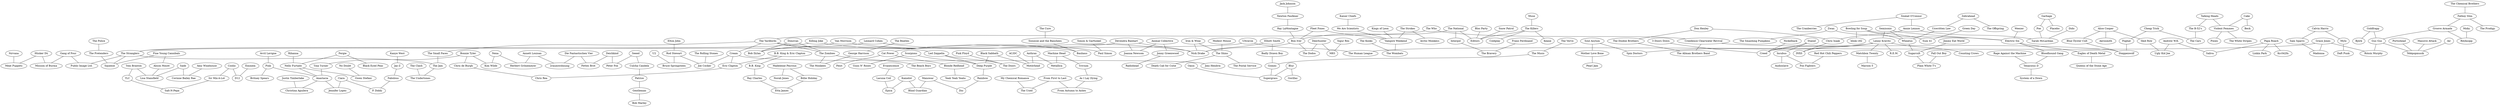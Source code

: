 strict graph layer0 {
	graph [name=layer0];
	node [label="\N"];
	1535	[label=Nirvana,
		level=1,
		weight=1686815.0];
	1381	[label="Meat Puppets",
		weight=142097.0];
	1535 -- 1381	[level=1,
		weight=90.0];
	596	[label="Devendra Banhart",
		weight=444185.0];
	419	[label="Cat Power",
		weight=764373.0];
	596 -- 419	[level=1,
		weight=90.0];
	1079	[label="Joanna Newsom",
		weight=368213.0];
	596 -- 1079	[level=1,
		weight=90.0];
	1523	[label="Nick Drake",
		weight=657487.0];
	596 -- 1523	[level=1,
		weight=90.0];
	2292	[label="The Who",
		level=1,
		weight=1115061.0];
	2296	[label="The Yardbirds",
		weight=344095.0];
	2292 -- 2296	[level=1,
		weight=90.0];
	508	[label="Creedence Clearwater Revival",
		weight=809196.0];
	2292 -- 508	[level=1,
		weight=90.0];
	1315	[label="Machine Head",
		weight=314244.0];
	2363	[label=Trivium,
		weight=315553.0];
	1315 -- 2363	[level=1,
		weight=90.0];
	1396	[label=Metallica,
		level=1,
		weight=1334527.0];
	1315 -- 1396	[level=1,
		weight=90.0];
	1319	[label="Madeleine Peyroux",
		weight=331118.0];
	1541	[label="Norah Jones",
		level=1,
		weight=904642.0];
	1319 -- 1541	[level=1,
		weight=90.0];
	263	[label="Billie Holiday",
		weight=521970.0];
	1319 -- 263	[level=1,
		weight=90.0];
	1810	[label=Scorpions,
		weight=597146.0];
	575	[label="Deep Purple",
		weight=848986.0];
	1810 -- 575	[level=1,
		weight=90.0];
	916	[label="Guns N' Roses",
		level=1,
		weight=1276030.0];
	1810 -- 916	[level=1,
		weight=70.0];
	1188	[label="Killing Joke",
		weight=154855.0];
	2258	[label="The Stranglers",
		weight=307861.0];
	1188 -- 2258	[level=1,
		weight=90.0];
	216	[label=Bauhaus,
		weight=251617.0];
	1188 -- 216	[level=1,
		weight=90.0];
	294	[label="Blonde Redhead",
		weight=405217.0];
	419 -- 294	[level=1,
		weight=90.0];
	780	[label=Feist,
		level=1,
		weight=913399.0];
	419 -- 780	[level=1,
		weight=90.0];
	325	[label="Bonnie Tyler",
		weight=295469.0];
	453	[label="Chris de Burgh",
		weight=194755.0];
	325 -- 453	[level=1,
		weight=90.0];
	2328	[label="Tina Turner",
		weight=366221.0];
	325 -- 2328	[level=1,
		weight=90.0];
	1191	[label="Kim Wilde",
		weight=234301.0];
	325 -- 1191	[level=1,
		weight=90.0];
	2579	[label=Seeed,
		weight=205510.0];
	2555	[label="Culcha Candela",
		weight=109017.0];
	2579 -- 2555	[level=1,
		weight=90.0];
	2576	[label="Peter Fox",
		weight=100618.0];
	2579 -- 2576	[level=1,
		weight=90.0];
	2088	[label="The Chemical Brothers",
		level=1,
		weight=1033623.0];
	771	[label="Fatboy Slim",
		weight=864764.0];
	2088 -- 771	[level=1,
		weight=90.0];
	53	[label=Air,
		level=1,
		weight=1134369.0];
	2014	[label=Télépopmusik,
		weight=477590.0];
	53 -- 2014	[level=1,
		weight=90.0];
	2380	[label=Ultravox,
		weight=196742.0];
	2380 -- 2258	[level=1,
		weight=90.0];
	2160	[label="The Human League",
		weight=296795.0];
	2380 -- 2160	[level=1,
		weight=90.0];
	2341	[label="Toni Braxton",
		weight=289811.0];
	2330	[label=TLC,
		weight=333436.0];
	2341 -- 2330	[level=1,
		weight=90.0];
	1273	[label="Lisa Stansfield",
		weight=144714.0];
	2341 -- 1273	[level=1,
		weight=90.0];
	72	[label="Alice Cooper",
		weight=527380.0];
	1868	[label="Skid Row",
		weight=259791.0];
	72 -- 1868	[level=1,
		weight=90.0];
	41	[label=Aerosmith,
		level=1,
		weight=1167673.0];
	72 -- 41	[level=1,
		weight=90.0];
	301	[label="Blue Öyster Cult",
		weight=371161.0];
	72 -- 301	[level=1,
		weight=90.0];
	2378	[label="Ugly Kid Joe",
		weight=136945.0];
	1868 -- 2378	[level=1,
		weight=90.0];
	506	[label=Cream,
		weight=651068.0];
	2296 -- 506	[level=1,
		weight=90.0];
	1241	[label="Led Zeppelin",
		level=1,
		weight=1267330.0];
	2296 -- 1241	[level=1,
		weight=90.0];
	2245	[label="The Small Faces",
		weight=166836.0];
	2296 -- 2245	[level=1,
		weight=90.0];
	2299	[label="The Zombies",
		weight=313245.0];
	2296 -- 2299	[level=1,
		weight=90.0];
	130	[label="Annett Louisan",
		weight=100586.0];
	12	[label="2raumwohnung",
		weight=163349.0];
	130 -- 12	[level=1,
		weight=90.0];
	951	[label="Herbert Grönemeyer",
		weight=135891.0];
	130 -- 951	[level=1,
		weight=90.0];
	1591	[label="Papa Roach",
		weight=780535.0];
	1266	[label="Linkin Park",
		level=1,
		weight=1361417.0];
	1591 -- 1266	[level=1,
		weight=90.0];
	1201	[label="Ko\:042fn",
		level=1,
		weight=918247.0];
	1591 -- 1201	[level=1,
		weight=90.0];
	1780	[label=Saliva,
		weight=316243.0];
	1591 -- 1780	[level=1,
		weight=90.0];
	2435	[label=Weezer,
		level=1,
		weight=1317716.0];
	698	[label="Electric Six",
		weight=228070.0];
	2435 -- 698	[level=1,
		weight=90.0];
	115	[label="Andrew W.K.",
		weight=146995.0];
	115 -- 2378	[level=1,
		weight=90.0];
	115 -- 1780	[level=1,
		weight=90.0];
	435	[label="Cheap Trick",
		weight=276535.0];
	807	[label=Foghat,
		weight=139956.0];
	435 -- 807	[level=1,
		weight=90.0];
	2086	[label="The Cars",
		weight=338676.0];
	435 -- 2086	[level=1,
		weight=90.0];
	167	[label="As I Lay Dying",
		weight=276169.0];
	2363 -- 167	[level=1,
		weight=90.0];
	797	[label="Fleet Foxes",
		weight=368486.0];
	2393	[label="Vampire Weekend",
		weight=407130.0];
	797 -- 2393	[level=1,
		weight=90.0];
	320	[label="Bon Iver",
		weight=202669.0];
	797 -- 320	[level=1,
		weight=90.0];
	1071	[label="Jimi Hendrix",
		level=1,
		weight=1088057.0];
	506 -- 1071	[level=1,
		weight=90.0];
	739	[label="Eric Clapton",
		level=1,
		weight=989627.0];
	506 -- 739	[level=1,
		weight=90.0];
	1084	[label="Joe Cocker",
		weight=419628.0];
	506 -- 1084	[level=1,
		weight=90.0];
	1146	[label="Kaiser Chiefs",
		level=1,
		weight=1069671.0];
	2432	[label="We Are Scientists",
		weight=638660.0];
	1146 -- 2432	[level=1,
		weight=90.0];
	1151	[label="Kanye West",
		level=1,
		weight=1023445.0];
	1047	[label="Jay-Z",
		weight=638981.0];
	1151 -- 1047	[level=1,
		weight=90.0];
	2432 -- 2393	[level=1,
		weight=90.0];
	390	[label="Calvin Harris",
		weight=264959.0];
	1785	[label="Sam Sparro",
		weight=156086.0];
	390 -- 1785	[level=1,
		weight=90.0];
	1486	[label=Mylo,
		weight=420371.0];
	390 -- 1486	[level=1,
		weight=90.0];
	1322	[label=Madonna,
		level=1,
		weight=1223315.0];
	1785 -- 1322	[level=1,
		weight=90.0];
	1443	[label="Modest Mouse",
		level=1,
		weight=1082498.0];
	2242	[label="The Shins",
		level=1,
		weight=1074793.0];
	1443 -- 2242	[level=1,
		weight=90.0];
	455	[label="Chris Rea",
		weight=230694.0];
	453 -- 455	[level=1,
		weight=90.0];
	2492	[label=Zwan,
		weight=123351.0];
	2492 -- 698	[level=1,
		weight=90.0];
	2246	[label="The Smashing Pumpkins",
		level=1,
		weight=1310591.0];
	2492 -- 2246	[level=1,
		weight=90.0];
	788	[label="Fine Young Cannibals",
		weight=142913.0];
	79	[label="Alison Moyet",
		weight=115870.0];
	788 -- 79	[level=1,
		weight=90.0];
	1930	[label=Squeeze,
		weight=165265.0];
	788 -- 1930	[level=1,
		weight=90.0];
	2005	[label="Talking Heads",
		weight=626936.0];
	2416	[label="Violent Femmes",
		weight=391223.0];
	2005 -- 2416	[level=1,
		weight=90.0];
	2054	[label="The B-52's",
		weight=307010.0];
	2005 -- 2054	[level=1,
		weight=90.0];
	333	[label="Bowling for Soup",
		weight=332257.0];
	290	[label="blink-182",
		level=1,
		weight=1110300.0];
	333 -- 290	[level=1,
		weight=90.0];
	2441	[label=Wheatus,
		weight=222176.0];
	333 -- 2441	[level=1,
		weight=90.0];
	1981	[label="Sum 41",
		weight=781181.0];
	333 -- 1981	[level=1,
		weight=90.0];
	851	[label=Garbage,
		weight=824282.0];
	1648	[label=Placebo,
		level=1,
		weight=1310676.0];
	851 -- 1648	[level=1,
		weight=90.0];
	1653	[label=Poe,
		weight=170106.0];
	851 -- 1653	[level=1,
		weight=90.0];
	281	[label="Black Sabbath",
		weight=875812.0];
	281 -- 575	[level=1,
		weight=90.0];
	1458	[label=Motörhead,
		weight=536711.0];
	281 -- 1458	[level=1,
		weight=90.0];
	889	[label=Goldfrapp,
		level=1,
		weight=906439.0];
	273	[label=Björk,
		level=1,
		weight=1069174.0];
	889 -- 273	[level=1,
		weight=90.0];
	919	[label="Gus Gus",
		weight=250162.0];
	889 -- 919	[level=1,
		weight=90.0];
	2260	[label="The Strokes",
		level=1,
		weight=1231044.0];
	2260 -- 2393	[level=1,
		weight=90.0];
	152	[label="Arctic Monkeys",
		level=1,
		weight=1120718.0];
	2260 -- 152	[level=1,
		weight=90.0];
	1822	[label=Semisonic,
		weight=313910.0];
	1822 -- 698	[level=1,
		weight=90.0];
	1248	[label="Lenny Kravitz",
		weight=800370.0];
	1822 -- 1248	[level=1,
		weight=90.0];
	1822 -- 2441	[level=1,
		weight=90.0];
	1194	[label="Kings of Leon",
		level=1,
		weight=948535.0];
	1194 -- 2393	[level=1,
		weight=90.0];
	191	[label="Avril Lavigne",
		level=1,
		weight=1025037.0];
	1642	[label=Pink,
		weight=748518.0];
	191 -- 1642	[level=1,
		weight=90.0];
	2212	[label="The Police",
		level=1,
		weight=957227.0];
	2218	[label="The Pretenders",
		weight=369737.0];
	2212 -- 2218	[level=1,
		weight=90.0];
	297	[label="Bloodhound Gang",
		weight=707193.0];
	698 -- 297	[level=1,
		weight=90.0];
	674	[label="Eagles of Death Metal",
		weight=258955.0];
	698 -- 674	[level=1,
		weight=90.0];
	387	[label=Cake,
		weight=742723.0];
	387 -- 2416	[level=1,
		weight=90.0];
	227	[label=Beck,
		level=1,
		weight=1362673.0];
	387 -- 227	[level=1,
		weight=90.0];
	849	[label="Gang of Four",
		weight=276117.0];
	1671	[label="Public Image Ltd.",
		weight=165055.0];
	849 -- 1671	[level=1,
		weight=90.0];
	1434	[label="Mission of Burma",
		weight=115832.0];
	849 -- 1434	[level=1,
		weight=90.0];
	124	[label="Animal Collective",
		weight=467779.0];
	1114	[label="Jonny Greenwood",
		weight=131344.0];
	124 -- 1114	[level=1,
		weight=50.0];
	124 -- 1079	[level=1,
		weight=90.0];
	1509	[label=Nena,
		weight=228159.0];
	1509 -- 1191	[level=1,
		weight=90.0];
	1509 -- 951	[level=1,
		weight=90.0];
	909	[label="Groove Armada",
		weight=691987.0];
	771 -- 909	[level=1,
		weight=90.0];
	2219	[label="The Prodigy",
		level=1,
		weight=929174.0];
	771 -- 2219	[level=1,
		weight=90.0];
	2575	[label=Patrice,
		weight=172706.0];
	2555 -- 2575	[level=1,
		weight=90.0];
	2258 -- 1671	[level=1,
		weight=90.0];
	2163	[label="The Jam",
		weight=316470.0];
	2258 -- 2163	[level=1,
		weight=90.0];
	2258 -- 1930	[level=1,
		weight=90.0];
	1250	[label="Leonard Cohen",
		weight=536625.0];
	1250 -- 1523	[level=1,
		weight=90.0];
	312	[label="Bob Dylan",
		level=1,
		weight=1228317.0];
	1250 -- 312	[level=1,
		weight=90.0];
	710	[label="Elton John",
		level=1,
		weight=946440.0];
	1751	[label="Rod Stewart",
		weight=492284.0];
	710 -- 1751	[level=1,
		weight=90.0];
	1241 -- 575	[level=1,
		weight=90.0];
	2120	[label="The Doors",
		level=1,
		weight=1209838.0];
	1241 -- 2120	[level=1,
		weight=90.0];
	821	[label="Franz Ferdinand",
		level=1,
		weight=1483084.0];
	2079	[label="The Bravery",
		weight=603476.0];
	821 -- 2079	[level=1,
		weight=90.0];
	2043	[label="The Allman Brothers Band",
		weight=389580.0];
	508 -- 2043	[level=1,
		weight=90.0];
	1946	[label=Steppenwolf,
		weight=394102.0];
	508 -- 1946	[level=1,
		weight=90.0];
	1705	[label=Röyksopp,
		weight=846313.0];
	909 -- 1705	[level=1,
		weight=90.0];
	909 -- 919	[level=1,
		weight=90.0];
	1474	[label=Muse,
		level=1,
		weight=1629255.0];
	2169	[label="The Killers",
		level=1,
		weight=1820368.0];
	1474 -- 2169	[level=1,
		weight=90.0];
	1730	[label=Rihanna,
		level=1,
		weight=990964.0];
	1508	[label="Nelly Furtado",
		level=1,
		weight=1092709.0];
	1730 -- 1508	[level=1,
		weight=90.0];
	1009	[label="Iron & Wine",
		weight=814278.0];
	1009 -- 2242	[level=1,
		weight=90.0];
	1009 -- 1523	[level=1,
		weight=90.0];
	2105	[label="The Cure",
		level=1,
		weight=1344110.0];
	1862	[label="Siouxsie and the Banshees",
		weight=340087.0];
	2105 -- 1862	[level=1,
		weight=90.0];
	2237	[label="The Rolling Stones",
		level=1,
		weight=1461018.0];
	2237 -- 1084	[level=1,
		weight=90.0];
	1484	[label="My Chemical Romance",
		level=1,
		weight=928094.0];
	2277	[label="The Used",
		weight=533923.0];
	1484 -- 2277	[level=1,
		weight=90.0];
	1690	[label=Rainbow,
		weight=309223.0];
	575 -- 1690	[level=1,
		weight=90.0];
	577	[label=Deerhunter,
		weight=169185.0];
	2117	[label="The Dodos",
		weight=100247.0];
	577 -- 2117	[level=1,
		weight=90.0];
	1313	[label=M83,
		weight=493679.0];
	577 -- 1313	[level=1,
		weight=90.0];
	644	[label="Don Henley",
		weight=207460.0];
	2119	[label="The Doobie Brothers",
		weight=265177.0];
	644 -- 2119	[level=1,
		weight=90.0];
	454	[label="Chris Isaak",
		weight=294773.0];
	644 -- 454	[level=1,
		weight=90.0];
	2291	[label="The White Stripes",
		level=1,
		weight=1242635.0];
	2416 -- 2291	[level=1,
		weight=90.0];
	1646	[label=Pixies,
		level=1,
		weight=962774.0];
	2416 -- 1646	[level=1,
		weight=90.0];
	828	[label="From Autumn to Ashes",
		weight=238174.0];
	167 -- 828	[level=1,
		weight=90.0];
	941	[label="Hüsker Dü",
		weight=164469.0];
	941 -- 1381	[level=1,
		weight=90.0];
	941 -- 1434	[level=1,
		weight=90.0];
	2197	[label="The National",
		weight=409138.0];
	1006	[label=Interpol,
		level=1,
		weight=1087041.0];
	2197 -- 1006	[level=1,
		weight=90.0];
	686	[label=Editors,
		weight=686981.0];
	2197 -- 686	[level=1,
		weight=90.0];
	2197 -- 320	[level=1,
		weight=90.0];
	293	[label="Bloc Party",
		level=1,
		weight=1280409.0];
	293 -- 686	[level=1,
		weight=90.0];
	499	[label="Counting Crows",
		level=1,
		weight=898958.0];
	1248 -- 499	[level=1,
		weight=90.0];
	1923	[label="Spin Doctors",
		weight=243038.0];
	1248 -- 1923	[level=1,
		weight=90.0];
	1716	[label="R.E.M.",
		level=1,
		weight=1314084.0];
	1248 -- 1716	[level=1,
		weight=90.0];
	1363	[label="Matchbox Twenty",
		weight=570024.0];
	1248 -- 1363	[level=1,
		weight=90.0];
	1007	[label=INXS,
		weight=514441.0];
	1248 -- 1007	[level=1,
		weight=90.0];
	507	[label=Creed,
		weight=566764.0];
	1248 -- 507	[level=1,
		weight=90.0];
	2054 -- 2086	[level=1,
		weight=90.0];
	2293	[label="The Wombats",
		weight=261401.0];
	2393 -- 2293	[level=1,
		weight=90.0];
	2215	[label="The Postal Service",
		level=1,
		weight=968206.0];
	2242 -- 2215	[level=1,
		weight=90.0];
	567	[label="Death Cab for Cutie",
		level=1,
		weight=1315656.0];
	2242 -- 567	[level=1,
		weight=90.0];
	1335	[label=Manowar,
		weight=287888.0];
	613	[label=Dio,
		weight=324642.0];
	1335 -- 613	[level=1,
		weight=90.0];
	287	[label="Blind Guardian",
		weight=339213.0];
	1335 -- 287	[level=1,
		weight=90.0];
	769	[label="Fall Out Boy",
		level=1,
		weight=1033148.0];
	1650	[label="Plain White T's",
		weight=579664.0];
	769 -- 1650	[level=1,
		weight=90.0];
	1891	[label="Snow Patrol",
		level=1,
		weight=1324962.0];
	1891 -- 686	[level=1,
		weight=90.0];
	2281	[label="The Verve",
		level=1,
		weight=923596.0];
	2196	[label="The Music",
		weight=190820.0];
	2281 -- 2196	[level=1,
		weight=90.0];
	2564	[label=Gentleman,
		weight=249007.0];
	2575 -- 2564	[level=1,
		weight=90.0];
	1849	[label="Sigur Rós",
		level=1,
		weight=941380.0];
	1849 -- 1313	[level=1,
		weight=90.0];
	108	[label=Anastacia,
		weight=391929.0];
	2328 -- 108	[level=1,
		weight=90.0];
	2402	[label="Van Morrison",
		weight=650090.0];
	1610	[label="Paul Simon",
		weight=432872.0];
	2402 -- 1610	[level=1,
		weight=90.0];
	2402 -- 312	[level=1,
		weight=90.0];
	1776	[label=Sade,
		weight=468517.0];
	1776 -- 1273	[level=1,
		weight=90.0];
	496	[label="Corinne Bailey Rae",
		weight=468718.0];
	1776 -- 496	[level=1,
		weight=90.0];
	1440	[label=Moby,
		level=1,
		weight=1277865.0];
	1440 -- 1705	[level=1,
		weight=90.0];
	2474	[label="Yeah Yeah Yeahs",
		level=1,
		weight=991497.0];
	294 -- 2474	[level=1,
		weight=90.0];
	307	[label=Blur,
		level=1,
		weight=1219073.0];
	898	[label=Gorillaz,
		level=1,
		weight=1361575.0];
	307 -- 898	[level=1,
		weight=90.0];
	1986	[label=Supergrass,
		weight=485340.0];
	307 -- 1986	[level=1,
		weight=90.0];
	107	[label="Amy Winehouse",
		level=1,
		weight=1006978.0];
	107 -- 496	[level=1,
		weight=90.0];
	218	[label="B.B. King & Eric Clapton",
		weight=158894.0];
	218 -- 739	[level=1,
		weight=90.0];
	219	[label="B.B. King",
		weight=309738.0];
	218 -- 219	[level=1,
		weight=90.0];
	2218 -- 1930	[level=1,
		weight=90.0];
	2558	[label=Deichkind,
		weight=145280.0];
	2563	[label="Fettes Brot",
		weight=168376.0];
	2558 -- 2563	[level=1,
		weight=90.0];
	2558 -- 2576	[level=1,
		weight=90.0];
	807 -- 1946	[level=1,
		weight=90.0];
	707	[label="Elliott Smith",
		weight=810691.0];
	203	[label="Badly Drawn Boy",
		weight=447834.0];
	707 -- 203	[level=1,
		weight=90.0];
	707 -- 1523	[level=1,
		weight=90.0];
	1018	[label="Jack Johnson",
		level=1,
		weight=1099826.0];
	1517	[label="Newton Faulkner",
		weight=201563.0];
	1018 -- 1517	[level=1,
		weight=90.0];
	890	[label=Gomez,
		weight=267407.0];
	2196 -- 890	[level=1,
		weight=90.0];
	1860	[label="Sinéad O'Connor",
		weight=431116.0];
	2101	[label="The Cranberries",
		level=1,
		weight=1000991.0];
	1860 -- 2101	[level=1,
		weight=50.0];
	132	[label="Annie Lennox",
		weight=363635.0];
	1860 -- 132	[level=1,
		weight=90.0];
	2175	[label="The Kooks",
		level=1,
		weight=943840.0];
	2175 -- 2293	[level=1,
		weight=90.0];
	1909	[label="Soul Asylum",
		weight=197627.0];
	1909 -- 1923	[level=1,
		weight=90.0];
	1459	[label="Mother Love Bone",
		weight=119833.0];
	1909 -- 1459	[level=1,
		weight=90.0];
	79 -- 1273	[level=1,
		weight=90.0];
	2027	[label="Tenacious D",
		weight=688606.0];
	297 -- 2027	[level=1,
		weight=90.0];
	650	[label=Donovan,
		weight=329147.0];
	650 -- 2299	[level=1,
		weight=90.0];
	650 -- 312	[level=1,
		weight=90.0];
	1643	[label="Pink Floyd",
		level=1,
		weight=1362391.0];
	1643 -- 2120	[level=1,
		weight=90.0];
	782	[label=Fergie,
		weight=624584.0];
	275	[label="Black Eyed Peas",
		level=1,
		weight=957174.0];
	782 -- 275	[level=1,
		weight=90.0];
	782 -- 1508	[level=1,
		weight=90.0];
	900	[label="Grace Jones",
		weight=133765.0];
	900 -- 1322	[level=1,
		weight=90.0];
	900 -- 2160	[level=1,
		weight=90.0];
	1704	[label="Róisín Murphy",
		weight=218622.0];
	900 -- 1704	[level=1,
		weight=90.0];
	1524	[label=Nickelback,
		level=1,
		weight=968277.0];
	1524 -- 507	[level=1,
		weight=90.0];
	17	[label="3 Doors Down",
		level=1,
		weight=949527.0];
	17 -- 507	[level=1,
		weight=90.0];
	1169	[label=Keane,
		level=1,
		weight=1088831.0];
	2169 -- 1169	[level=1,
		weight=90.0];
	2169 -- 686	[level=1,
		weight=90.0];
	484	[label=Coldplay,
		level=1,
		weight=2251030.0];
	2169 -- 484	[level=1,
		weight=90.0];
	2058	[label="The Beatles",
		level=1,
		weight=1711020.0];
	861	[label="George Harrison",
		weight=399119.0];
	2058 -- 861	[level=1,
		weight=90.0];
	2561	[label="Die Fantastischen Vier",
		weight=171131.0];
	2561 -- 12	[level=1,
		weight=70.0];
	2561 -- 2563	[level=1,
		weight=90.0];
	1751 -- 1084	[level=1,
		weight=90.0];
	363	[label="Bruce Springsteen",
		weight=834099.0];
	1751 -- 363	[level=1,
		weight=90.0];
	2488	[label=Zebrahead,
		weight=201808.0];
	2387	[label="Unwritten Law",
		weight=221129.0];
	2488 -- 2387	[level=1,
		weight=90.0];
	2201	[label="The Offspring",
		level=1,
		weight=1081707.0];
	2488 -- 2201	[level=1,
		weight=90.0];
	1862 -- 216	[level=1,
		weight=90.0];
	1690 -- 613	[level=1,
		weight=90.0];
	1143	[label="Justin Timberlake",
		level=1,
		weight=972050.0];
	456	[label="Christina Aguilera",
		level=1,
		weight=947487.0];
	1143 -- 456	[level=1,
		weight=90.0];
	1781	[label="Salt-N-Pepa",
		weight=148809.0];
	2330 -- 1781	[level=1,
		weight=90.0];
	529	[label="Daft Punk",
		level=1,
		weight=1213634.0];
	1486 -- 529	[level=1,
		weight=90.0];
	764	[label=Fabolous,
		weight=216202.0];
	1047 -- 764	[level=1,
		weight=90.0];
	2387 -- 2441	[level=1,
		weight=90.0];
	301 -- 1946	[level=1,
		weight=90.0];
	747	[label="Etta James",
		weight=331670.0];
	263 -- 747	[level=1,
		weight=90.0];
	1642 -- 108	[level=1,
		weight=90.0];
	358	[label="Britney Spears",
		level=1,
		weight=1022718.0];
	1642 -- 358	[level=1,
		weight=90.0];
	751	[label=Evanescence,
		level=1,
		weight=1024587.0];
	1217	[label="Lacuna Coil",
		weight=405918.0];
	751 -- 1217	[level=1,
		weight=90.0];
	2245 -- 2163	[level=1,
		weight=90.0];
	1615	[label="P. Diddy",
		weight=162745.0];
	764 -- 1615	[level=1,
		weight=90.0];
	739 -- 455	[level=1,
		weight=90.0];
	2057	[label="The Beach Boys",
		level=1,
		weight=902412.0];
	2299 -- 2057	[level=1,
		weight=90.0];
	2193	[label="The Monkees",
		weight=273656.0];
	2299 -- 2193	[level=1,
		weight=90.0];
	1707	[label="Red Hot Chili Peppers",
		level=1,
		weight=1850896.0];
	808	[label="Foo Fighters",
		level=1,
		weight=1524991.0];
	1707 -- 808	[level=1,
		weight=50.0];
	1349	[label="Maroon 5",
		level=1,
		weight=1083002.0];
	1363 -- 1349	[level=1,
		weight=90.0];
	494	[label=Coolio,
		weight=222397.0];
	1864	[label="Sir Mix-A-Lot",
		weight=124522.0];
	494 -- 1864	[level=1,
		weight=90.0];
	525	[label=D12,
		weight=242564.0];
	494 -- 525	[level=1,
		weight=90.0];
	1934	[label=Staind,
		weight=597418.0];
	1000	[label=Incubus,
		level=1,
		weight=1214650.0];
	1934 -- 1000	[level=1,
		weight=90.0];
	1934 -- 507	[level=1,
		weight=90.0];
	1686	[label=Radiohead,
		level=1,
		weight=2082607.0];
	1114 -- 1686	[level=1,
		weight=70.0];
	829	[label="From First to Last",
		weight=280945.0];
	829 -- 2277	[level=1,
		weight=90.0];
	829 -- 828	[level=1,
		weight=90.0];
	2550	[label="Bob Marley",
		level=1,
		weight=900368.0];
	2564 -- 2550	[level=1,
		weight=90.0];
	1689	[label="Rage Against the Machine",
		level=1,
		weight=1145249.0];
	1689 -- 2027	[level=1,
		weight=90.0];
	1508 -- 108	[level=1,
		weight=90.0];
	921	[label="Gwen Stefani",
		weight=827112.0];
	1508 -- 921	[level=1,
		weight=90.0];
	461	[label=Ciara,
		weight=405789.0];
	1058	[label="Jennifer Lopez",
		weight=570845.0];
	461 -- 1058	[level=1,
		weight=90.0];
	461 -- 1615	[level=1,
		weight=90.0];
	906	[label="Green Day",
		level=1,
		weight=1471585.0];
	906 -- 1981	[level=1,
		weight=90.0];
	1538	[label="No Doubt",
		level=1,
		weight=910959.0];
	1538 -- 921	[level=1,
		weight=90.0];
	2119 -- 2043	[level=1,
		weight=90.0];
	203 -- 890	[level=1,
		weight=90.0];
	1006 -- 2079	[level=1,
		weight=90.0];
	108 -- 1058	[level=1,
		weight=90.0];
	108 -- 456	[level=1,
		weight=90.0];
	1149	[label=Kamelot,
		weight=216233.0];
	1149 -- 287	[level=1,
		weight=90.0];
	735	[label=Epica,
		weight=214512.0];
	1149 -- 735	[level=1,
		weight=90.0];
	30	[label="AC/DC",
		level=1,
		weight=1092654.0];
	30 -- 1458	[level=1,
		weight=90.0];
	721	[label=Eminem,
		level=1,
		weight=956558.0];
	721 -- 525	[level=1,
		weight=90.0];
	1855	[label="Simon & Garfunkel",
		level=1,
		weight=945402.0];
	1855 -- 1610	[level=1,
		weight=90.0];
	136	[label=Anthrax,
		weight=310236.0];
	136 -- 1396	[level=1,
		weight=90.0];
	136 -- 1458	[level=1,
		weight=90.0];
	1702	[label="Ray LaMontagne",
		weight=343547.0];
	1517 -- 1702	[level=1,
		weight=90.0];
	2000	[label="System of a Down",
		level=1,
		weight=1359713.0];
	2027 -- 2000	[level=1,
		weight=90.0];
	919 -- 1704	[level=1,
		weight=90.0];
	919 -- 2014	[level=1,
		weight=90.0];
	1000 -- 808	[level=1,
		weight=90.0];
	182	[label=Audioslave,
		level=1,
		weight=948102.0];
	1000 -- 182	[level=1,
		weight=90.0];
	2374	[label=U2,
		level=1,
		weight=1652408.0];
	2374 -- 363	[level=1,
		weight=50.0];
	132 -- 454	[level=1,
		weight=90.0];
	1793	[label="Sarah McLachlan",
		weight=691754.0];
	132 -- 1793	[level=1,
		weight=90.0];
	1681	[label="Queens of the Stone Age",
		level=1,
		weight=999056.0];
	674 -- 1681	[level=1,
		weight=90.0];
	1074	[label="Jimmy Eat World",
		level=1,
		weight=936209.0];
	1978	[label=Sugarcult,
		weight=411221.0];
	1074 -- 1978	[level=1,
		weight=90.0];
	1864 -- 1781	[level=1,
		weight=90.0];
	2092	[label="The Clash",
		level=1,
		weight=1019250.0];
	2275	[label="The Undertones",
		weight=159626.0];
	2092 -- 2275	[level=1,
		weight=90.0];
	2163 -- 2275	[level=1,
		weight=90.0];
	861 -- 2193	[level=1,
		weight=90.0];
	1700	[label="Ray Charles",
		weight=603951.0];
	219 -- 1700	[level=1,
		weight=90.0];
	2441 -- 1978	[level=1,
		weight=90.0];
	1217 -- 735	[level=1,
		weight=90.0];
	1702 -- 320	[level=1,
		weight=90.0];
	454 -- 1007	[level=1,
		weight=90.0];
	320 -- 2117	[level=1,
		weight=90.0];
	320 -- 1523	[level=1,
		weight=90.0];
	890 -- 1986	[level=1,
		weight=90.0];
	604	[label=Dido,
		level=1,
		weight=957515.0];
	604 -- 1793	[level=1,
		weight=90.0];
	1551	[label=Oasis,
		level=1,
		weight=1593442.0];
	1551 -- 1986	[level=1,
		weight=90.0];
	1700 -- 747	[level=1,
		weight=90.0];
	1657	[label=Portishead,
		level=1,
		weight=1005250.0];
	1657 -- 2014	[level=1,
		weight=90.0];
	1618	[label="Pearl Jam",
		level=1,
		weight=1059832.0];
	1459 -- 1618	[level=1,
		weight=90.0];
	1978 -- 1650	[level=1,
		weight=90.0];
	1653 -- 1793	[level=1,
		weight=90.0];
	1359	[label="Massive Attack",
		level=1,
		weight=1156891.0];
	1359 -- 2014	[level=1,
		weight=90.0];
}
